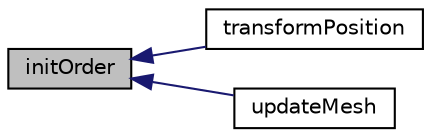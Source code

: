 digraph "initOrder"
{
  bgcolor="transparent";
  edge [fontname="Helvetica",fontsize="10",labelfontname="Helvetica",labelfontsize="10"];
  node [fontname="Helvetica",fontsize="10",shape=record];
  rankdir="LR";
  Node603 [label="initOrder",height=0.2,width=0.4,color="black", fillcolor="grey75", style="filled", fontcolor="black"];
  Node603 -> Node604 [dir="back",color="midnightblue",fontsize="10",style="solid",fontname="Helvetica"];
  Node604 [label="transformPosition",height=0.2,width=0.4,color="black",URL="$a28605.html#abdf248e43e801ad323015a486558c906",tooltip="Transform a patch-based position from other side to this side. "];
  Node603 -> Node605 [dir="back",color="midnightblue",fontsize="10",style="solid",fontname="Helvetica"];
  Node605 [label="updateMesh",height=0.2,width=0.4,color="black",URL="$a28605.html#a06139aa7a91eeed82560f0c3d03d1845",tooltip="Update of the patch topology. "];
}
